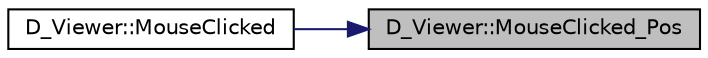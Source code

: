 digraph "D_Viewer::MouseClicked_Pos"
{
 // LATEX_PDF_SIZE
  edge [fontname="Helvetica",fontsize="10",labelfontname="Helvetica",labelfontsize="10"];
  node [fontname="Helvetica",fontsize="10",shape=record];
  rankdir="RL";
  Node1 [label="D_Viewer::MouseClicked_Pos",height=0.2,width=0.4,color="black", fillcolor="grey75", style="filled", fontcolor="black",tooltip=" "];
  Node1 -> Node2 [dir="back",color="midnightblue",fontsize="10",style="solid",fontname="Helvetica"];
  Node2 [label="D_Viewer::MouseClicked",height=0.2,width=0.4,color="black", fillcolor="white", style="filled",URL="$class_d___viewer.html#adc22d01a2119acfbe8eec62d13e2cbeb",tooltip=" "];
}
